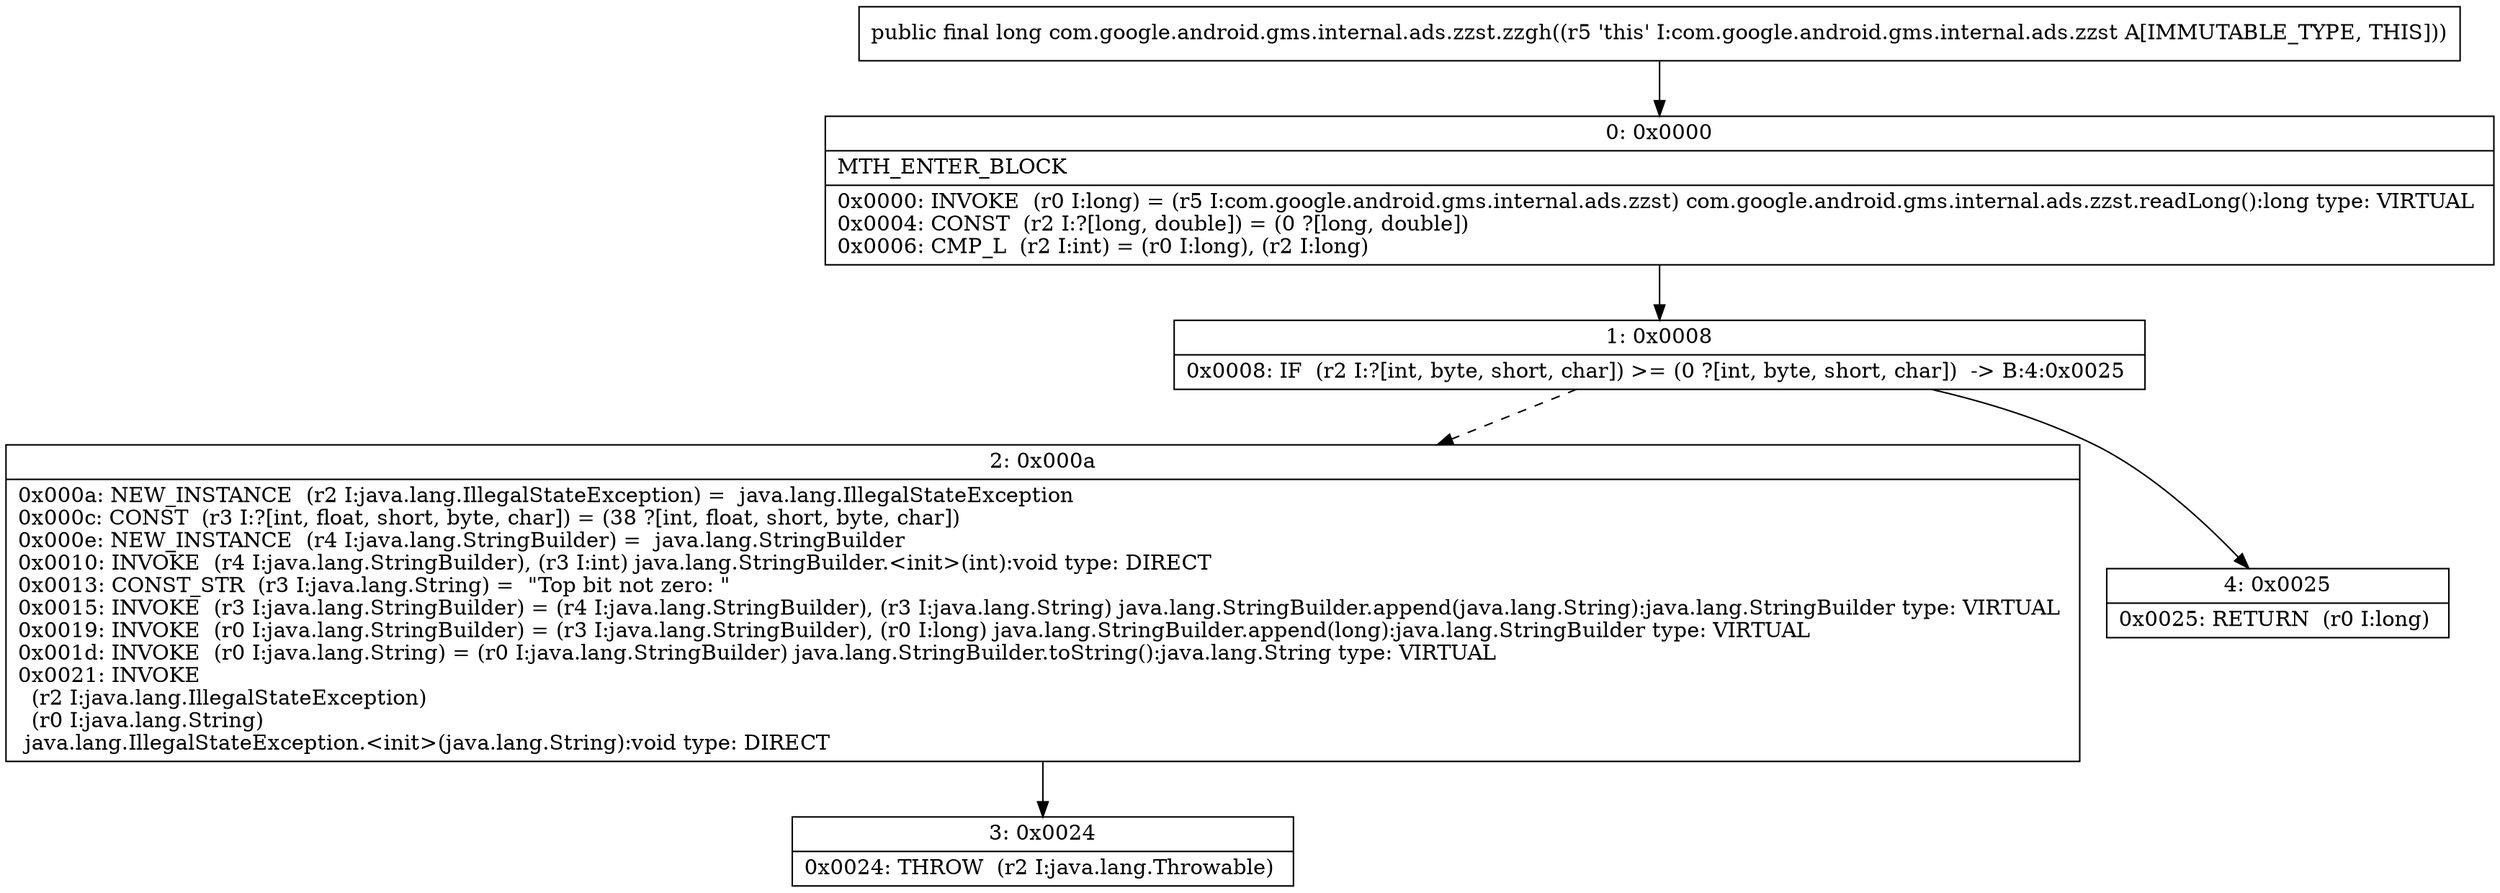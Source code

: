 digraph "CFG forcom.google.android.gms.internal.ads.zzst.zzgh()J" {
Node_0 [shape=record,label="{0\:\ 0x0000|MTH_ENTER_BLOCK\l|0x0000: INVOKE  (r0 I:long) = (r5 I:com.google.android.gms.internal.ads.zzst) com.google.android.gms.internal.ads.zzst.readLong():long type: VIRTUAL \l0x0004: CONST  (r2 I:?[long, double]) = (0 ?[long, double]) \l0x0006: CMP_L  (r2 I:int) = (r0 I:long), (r2 I:long) \l}"];
Node_1 [shape=record,label="{1\:\ 0x0008|0x0008: IF  (r2 I:?[int, byte, short, char]) \>= (0 ?[int, byte, short, char])  \-\> B:4:0x0025 \l}"];
Node_2 [shape=record,label="{2\:\ 0x000a|0x000a: NEW_INSTANCE  (r2 I:java.lang.IllegalStateException) =  java.lang.IllegalStateException \l0x000c: CONST  (r3 I:?[int, float, short, byte, char]) = (38 ?[int, float, short, byte, char]) \l0x000e: NEW_INSTANCE  (r4 I:java.lang.StringBuilder) =  java.lang.StringBuilder \l0x0010: INVOKE  (r4 I:java.lang.StringBuilder), (r3 I:int) java.lang.StringBuilder.\<init\>(int):void type: DIRECT \l0x0013: CONST_STR  (r3 I:java.lang.String) =  \"Top bit not zero: \" \l0x0015: INVOKE  (r3 I:java.lang.StringBuilder) = (r4 I:java.lang.StringBuilder), (r3 I:java.lang.String) java.lang.StringBuilder.append(java.lang.String):java.lang.StringBuilder type: VIRTUAL \l0x0019: INVOKE  (r0 I:java.lang.StringBuilder) = (r3 I:java.lang.StringBuilder), (r0 I:long) java.lang.StringBuilder.append(long):java.lang.StringBuilder type: VIRTUAL \l0x001d: INVOKE  (r0 I:java.lang.String) = (r0 I:java.lang.StringBuilder) java.lang.StringBuilder.toString():java.lang.String type: VIRTUAL \l0x0021: INVOKE  \l  (r2 I:java.lang.IllegalStateException)\l  (r0 I:java.lang.String)\l java.lang.IllegalStateException.\<init\>(java.lang.String):void type: DIRECT \l}"];
Node_3 [shape=record,label="{3\:\ 0x0024|0x0024: THROW  (r2 I:java.lang.Throwable) \l}"];
Node_4 [shape=record,label="{4\:\ 0x0025|0x0025: RETURN  (r0 I:long) \l}"];
MethodNode[shape=record,label="{public final long com.google.android.gms.internal.ads.zzst.zzgh((r5 'this' I:com.google.android.gms.internal.ads.zzst A[IMMUTABLE_TYPE, THIS])) }"];
MethodNode -> Node_0;
Node_0 -> Node_1;
Node_1 -> Node_2[style=dashed];
Node_1 -> Node_4;
Node_2 -> Node_3;
}

